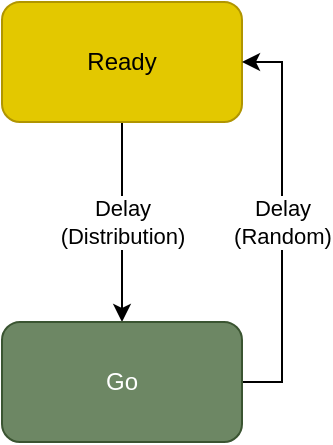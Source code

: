 <mxfile version="22.0.5" type="device">
  <diagram id="Omh48rL1B8c3v4fKGW20" name="Page-1">
    <mxGraphModel dx="1434" dy="750" grid="1" gridSize="10" guides="1" tooltips="1" connect="1" arrows="1" fold="1" page="1" pageScale="1" pageWidth="827" pageHeight="1169" math="0" shadow="0">
      <root>
        <mxCell id="0" />
        <mxCell id="1" parent="0" />
        <mxCell id="UtIAVN8uJLFydxZra8zJ-3" value="Delay&lt;br&gt;(Distribution)" style="edgeStyle=orthogonalEdgeStyle;rounded=0;orthogonalLoop=1;jettySize=auto;html=1;exitX=0.5;exitY=1;exitDx=0;exitDy=0;" edge="1" parent="1" source="UtIAVN8uJLFydxZra8zJ-1" target="UtIAVN8uJLFydxZra8zJ-2">
          <mxGeometry relative="1" as="geometry" />
        </mxCell>
        <mxCell id="UtIAVN8uJLFydxZra8zJ-1" value="Ready" style="rounded=1;whiteSpace=wrap;html=1;fillColor=#e3c800;strokeColor=#B09500;fontColor=#000000;" vertex="1" parent="1">
          <mxGeometry x="350" y="330" width="120" height="60" as="geometry" />
        </mxCell>
        <mxCell id="UtIAVN8uJLFydxZra8zJ-4" value="Delay&lt;br&gt;(Random)" style="edgeStyle=orthogonalEdgeStyle;rounded=0;orthogonalLoop=1;jettySize=auto;html=1;exitX=1;exitY=0.5;exitDx=0;exitDy=0;entryX=1;entryY=0.5;entryDx=0;entryDy=0;" edge="1" parent="1" source="UtIAVN8uJLFydxZra8zJ-2" target="UtIAVN8uJLFydxZra8zJ-1">
          <mxGeometry relative="1" as="geometry" />
        </mxCell>
        <mxCell id="UtIAVN8uJLFydxZra8zJ-2" value="Go" style="rounded=1;whiteSpace=wrap;html=1;fillColor=#6d8764;fontColor=#ffffff;strokeColor=#3A5431;" vertex="1" parent="1">
          <mxGeometry x="350" y="490" width="120" height="60" as="geometry" />
        </mxCell>
      </root>
    </mxGraphModel>
  </diagram>
</mxfile>
